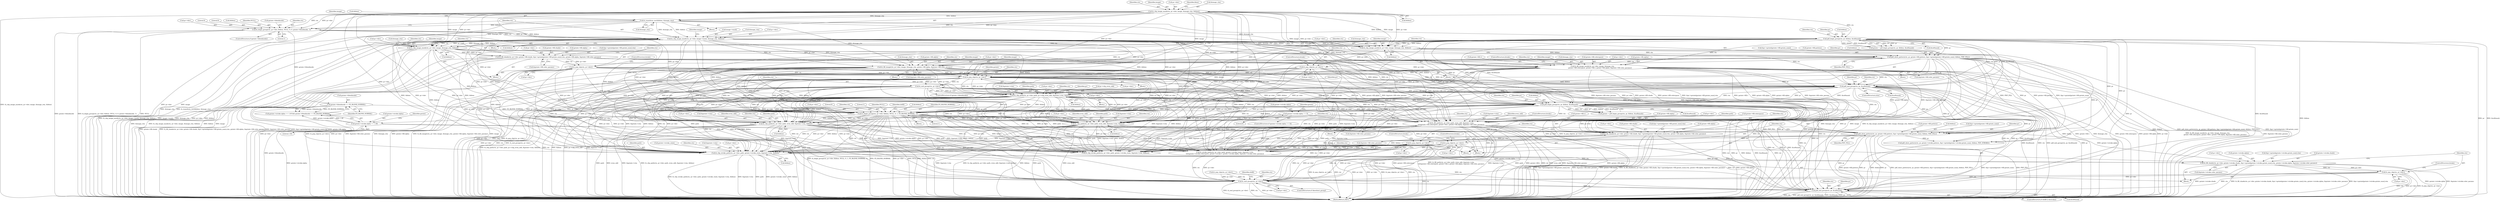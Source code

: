 digraph "1_ghostscript_b2e7d38e845c7d4922d05e6e41f3a2dc1bc1b14a@array" {
"1000773" [label="(Call,fz_fill_shade(ctx, pr->dev, gstate->stroke.shade, &pr->gstate[gstate->stroke.gstate_num].ctm, gstate->stroke.alpha, &gstate->stroke.color_params))"];
"1000758" [label="(Call,fz_clip_stroke_path(ctx, pr->dev, path, gstate->stroke_state, &gstate->ctm, &bbox))"];
"1000393" [label="(Call,pdf_end_group(ctx, pr, &softmask))"];
"1000220" [label="(Call,fz_fill_image_mask(ctx, pr->dev, image, &image_ctm,\n                               gstate->fill.colorspace, gstate->fill.v, gstate->fill.alpha, &gstate->fill.color_params))"];
"1000182" [label="(Call,fz_clip_image_mask(ctx, pr->dev, image->mask, &image_ctm, &bbox))"];
"1000141" [label="(Call,fz_clip_image_mask(ctx, pr->dev, image, &image_ctm, &bbox))"];
"1000168" [label="(Call,fz_begin_group(ctx, pr->dev, &bbox, NULL, 0, 0, gstate->blendmode, 1))"];
"1000154" [label="(Call,fz_transform_rect(&bbox, &image_ctm))"];
"1000197" [label="(Call,pdf_begin_group(ctx, pr, &bbox, &softmask))"];
"1000289" [label="(Call,fz_pop_clip(ctx, pr->dev))"];
"1000268" [label="(Call,pdf_show_pattern(ctx, pr, gstate->fill.pattern, &pr->gstate[gstate->fill.gstate_num], &bbox, PDF_FILL))"];
"1000258" [label="(Call,fz_clip_image_mask(ctx, pr->dev, image, &image_ctm, &bbox))"];
"1000346" [label="(Call,fz_pop_clip(ctx, pr->dev))"];
"1000313" [label="(Call,fz_fill_shade(ctx, pr->dev, gstate->fill.shade, &pr->gstate[gstate->fill.gstate_num].ctm, gstate->fill.alpha, &gstate->fill.color_params))"];
"1000303" [label="(Call,fz_clip_image_mask(ctx, pr->dev, image, &image_ctm, &bbox))"];
"1000354" [label="(Call,fz_fill_image(ctx, pr->dev, image, &image_ctm, gstate->fill.alpha, &gstate->fill.color_params))"];
"1000646" [label="(Call,fz_pop_clip(ctx, pr->dev))"];
"1000613" [label="(Call,fz_fill_shade(ctx, pr->dev, gstate->fill.shade, &pr->gstate[gstate->fill.gstate_num].ctm, gstate->fill.alpha, &gstate->fill.color_params))"];
"1000600" [label="(Call,fz_clip_path(ctx, pr->dev, path, even_odd, &gstate->ctm, &bbox))"];
"1000407" [label="(Call,fz_clip_path(ctx, pr->dev, path, pr->clip_even_odd, &gstate->ctm, &bbox))"];
"1000387" [label="(Call,fz_end_group(ctx, pr->dev))"];
"1000378" [label="(Call,fz_pop_clip(ctx, pr->dev))"];
"1000444" [label="(Call,pdf_begin_group(ctx, pr, &bbox, &softmask))"];
"1000486" [label="(Call,fz_begin_group(ctx, pr->dev, &bbox, NULL, 0, 1, FZ_BLEND_NORMAL, 1))"];
"1000475" [label="(Call,gstate->blendmode == FZ_BLEND_NORMAL)"];
"1000511" [label="(Call,fz_fill_path(ctx, pr->dev, path, even_odd, &gstate->ctm,\n\t\t\t\t\tgstate->fill.colorspace, gstate->fill.v, gstate->fill.alpha, &gstate->fill.color_params))"];
"1000586" [label="(Call,fz_pop_clip(ctx, pr->dev))"];
"1000565" [label="(Call,pdf_show_pattern(ctx, pr, gstate->fill.pattern, &pr->gstate[gstate->fill.gstate_num], &bbox, PDF_FILL))"];
"1000552" [label="(Call,fz_clip_path(ctx, pr->dev, path, even_odd, &gstate->ctm, &bbox))"];
"1000468" [label="(Call,gstate->stroke.alpha == 1.0f)"];
"1000457" [label="(Call,gstate->stroke.alpha == 0)"];
"1000806" [label="(Call,fz_pop_clip(ctx, pr->dev))"];
"1000814" [label="(Call,fz_end_group(ctx, pr->dev))"];
"1000823" [label="(Call,pdf_end_group(ctx, pr, &softmask))"];
"1000233" [label="(Call,gstate->fill.v)"];
"1000474" [label="(Literal,1.0f)"];
"1000276" [label="(Call,&pr->gstate[gstate->fill.gstate_num])"];
"1000315" [label="(Call,pr->dev)"];
"1000763" [label="(Identifier,path)"];
"1000249" [label="(ControlStructure,break;)"];
"1000362" [label="(Call,gstate->fill.alpha)"];
"1000198" [label="(Identifier,ctx)"];
"1000651" [label="(ControlStructure,break;)"];
"1000527" [label="(Call,gstate->fill.v)"];
"1000182" [label="(Call,fz_clip_image_mask(ctx, pr->dev, image->mask, &image_ctm, &bbox))"];
"1000199" [label="(Identifier,pr)"];
"1000482" [label="(Block,)"];
"1000402" [label="(Block,)"];
"1000783" [label="(Call,&pr->gstate[gstate->stroke.gstate_num].ctm)"];
"1000444" [label="(Call,pdf_begin_group(ctx, pr, &bbox, &softmask))"];
"1000221" [label="(Identifier,ctx)"];
"1000568" [label="(Call,gstate->fill.pattern)"];
"1000168" [label="(Call,fz_begin_group(ctx, pr->dev, &bbox, NULL, 0, 0, gstate->blendmode, 1))"];
"1000599" [label="(Block,)"];
"1000395" [label="(Identifier,pr)"];
"1000154" [label="(Call,fz_transform_rect(&bbox, &image_ctm))"];
"1000190" [label="(Call,&image_ctm)"];
"1000195" [label="(Call,gstate = pdf_begin_group(ctx, pr, &bbox, &softmask))"];
"1000385" [label="(Identifier,gstate)"];
"1000463" [label="(Literal,0)"];
"1000774" [label="(Identifier,ctx)"];
"1000416" [label="(Call,&gstate->ctm)"];
"1000826" [label="(Call,&softmask)"];
"1000288" [label="(Identifier,PDF_FILL)"];
"1000532" [label="(Call,gstate->fill.alpha)"];
"1000170" [label="(Call,pr->dev)"];
"1000173" [label="(Call,&bbox)"];
"1000348" [label="(Call,pr->dev)"];
"1000708" [label="(Call,fz_clip_stroke_path(ctx, pr->dev, path, gstate->stroke_state, &gstate->ctm, &bbox))"];
"1000269" [label="(Identifier,ctx)"];
"1000449" [label="(Call,&softmask)"];
"1000164" [label="(ControlStructure,if (gstate->blendmode))"];
"1000586" [label="(Call,fz_pop_clip(ctx, pr->dev))"];
"1000216" [label="(Block,)"];
"1000757" [label="(Block,)"];
"1000175" [label="(Identifier,NULL)"];
"1000445" [label="(Identifier,ctx)"];
"1000355" [label="(Identifier,ctx)"];
"1000488" [label="(Call,pr->dev)"];
"1000588" [label="(Call,pr->dev)"];
"1000469" [label="(Call,gstate->stroke.alpha)"];
"1000764" [label="(Call,gstate->stroke_state)"];
"1000243" [label="(Call,&gstate->fill.color_params)"];
"1000178" [label="(Call,gstate->blendmode)"];
"1000513" [label="(Call,pr->dev)"];
"1000585" [label="(Identifier,PDF_FILL)"];
"1000142" [label="(Identifier,ctx)"];
"1000800" [label="(Call,&gstate->stroke.color_params)"];
"1000602" [label="(Call,pr->dev)"];
"1000383" [label="(ControlStructure,if (gstate->blendmode))"];
"1000494" [label="(Literal,0)"];
"1000457" [label="(Call,gstate->stroke.alpha == 0)"];
"1000486" [label="(Call,fz_begin_group(ctx, pr->dev, &bbox, NULL, 0, 1, FZ_BLEND_NORMAL, 1))"];
"1000828" [label="(MethodReturn,RET)"];
"1000744" [label="(Call,fz_pop_clip(ctx, pr->dev))"];
"1000468" [label="(Call,gstate->stroke.alpha == 1.0f)"];
"1000146" [label="(Identifier,image)"];
"1000487" [label="(Identifier,ctx)"];
"1000375" [label="(Identifier,image)"];
"1000259" [label="(Identifier,ctx)"];
"1000814" [label="(Call,fz_end_group(ctx, pr->dev))"];
"1000771" [label="(Call,&bbox)"];
"1000477" [label="(Identifier,gstate)"];
"1000812" [label="(ControlStructure,if (knockout_group))"];
"1000392" [label="(ControlStructure,else)"];
"1000613" [label="(Call,fz_fill_shade(ctx, pr->dev, gstate->fill.shade, &pr->gstate[gstate->fill.gstate_num].ctm, gstate->fill.alpha, &gstate->fill.color_params))"];
"1000537" [label="(Call,&gstate->fill.color_params)"];
"1000821" [label="(Identifier,dofill)"];
"1000507" [label="(Block,)"];
"1000305" [label="(Call,pr->dev)"];
"1000412" [label="(Identifier,path)"];
"1000407" [label="(Call,fz_clip_path(ctx, pr->dev, path, pr->clip_even_odd, &gstate->ctm, &bbox))"];
"1000347" [label="(Identifier,ctx)"];
"1000554" [label="(Call,pr->dev)"];
"1000143" [label="(Call,pr->dev)"];
"1000559" [label="(Call,&gstate->ctm)"];
"1000169" [label="(Identifier,ctx)"];
"1000356" [label="(Call,pr->dev)"];
"1000606" [label="(Identifier,even_odd)"];
"1000467" [label="(Call,gstate->stroke.alpha == 1.0f && gstate->blendmode == FZ_BLEND_NORMAL)"];
"1000456" [label="(ControlStructure,if (gstate->stroke.alpha == 0))"];
"1000200" [label="(Call,&bbox)"];
"1000723" [label="(Call,pdf_show_pattern(ctx, pr, gstate->stroke.pattern, &pr->gstate[gstate->stroke.gstate_num], &bbox, PDF_STROKE))"];
"1000640" [label="(Call,&gstate->fill.color_params)"];
"1000646" [label="(Call,fz_pop_clip(ctx, pr->dev))"];
"1000759" [label="(Identifier,ctx)"];
"1000161" [label="(Identifier,image)"];
"1000591" [label="(ControlStructure,break;)"];
"1000379" [label="(Identifier,ctx)"];
"1000495" [label="(Literal,1)"];
"1000583" [label="(Call,&bbox)"];
"1000605" [label="(Identifier,path)"];
"1000183" [label="(Identifier,ctx)"];
"1000309" [label="(Call,&image_ctm)"];
"1000225" [label="(Identifier,image)"];
"1000318" [label="(Call,gstate->fill.shade)"];
"1000600" [label="(Call,fz_clip_path(ctx, pr->dev, path, even_odd, &gstate->ctm, &bbox))"];
"1000758" [label="(Call,fz_clip_stroke_path(ctx, pr->dev, path, gstate->stroke_state, &gstate->ctm, &bbox))"];
"1000264" [label="(Call,&image_ctm)"];
"1000354" [label="(Call,fz_fill_image(ctx, pr->dev, image, &image_ctm, gstate->fill.alpha, &gstate->fill.color_params))"];
"1000552" [label="(Call,fz_clip_path(ctx, pr->dev, path, even_odd, &gstate->ctm, &bbox))"];
"1000353" [label="(Block,)"];
"1000458" [label="(Call,gstate->stroke.alpha)"];
"1000778" [label="(Call,gstate->stroke.shade)"];
"1000615" [label="(Call,pr->dev)"];
"1000396" [label="(Call,&softmask)"];
"1000607" [label="(Call,&gstate->ctm)"];
"1000226" [label="(Call,&image_ctm)"];
"1000302" [label="(Block,)"];
"1000140" [label="(Block,)"];
"1000409" [label="(Call,pr->dev)"];
"1000493" [label="(Identifier,NULL)"];
"1000815" [label="(Identifier,ctx)"];
"1000551" [label="(Block,)"];
"1000442" [label="(Call,gstate = pdf_begin_group(ctx, pr, &bbox, &softmask))"];
"1000263" [label="(Identifier,image)"];
"1000775" [label="(Call,pr->dev)"];
"1000271" [label="(Call,gstate->fill.pattern)"];
"1000767" [label="(Call,&gstate->ctm)"];
"1000387" [label="(Call,fz_end_group(ctx, pr->dev))"];
"1000393" [label="(Call,pdf_end_group(ctx, pr, &softmask))"];
"1000807" [label="(Identifier,ctx)"];
"1000304" [label="(Identifier,ctx)"];
"1000220" [label="(Call,fz_fill_image_mask(ctx, pr->dev, image, &image_ctm,\n                               gstate->fill.colorspace, gstate->fill.v, gstate->fill.alpha, &gstate->fill.color_params))"];
"1000808" [label="(Call,pr->dev)"];
"1000566" [label="(Identifier,ctx)"];
"1000270" [label="(Identifier,pr)"];
"1000408" [label="(Identifier,ctx)"];
"1000228" [label="(Call,gstate->fill.colorspace)"];
"1000176" [label="(Literal,0)"];
"1000795" [label="(Call,gstate->stroke.alpha)"];
"1000378" [label="(Call,fz_pop_clip(ctx, pr->dev))"];
"1000257" [label="(Block,)"];
"1000359" [label="(Identifier,image)"];
"1000587" [label="(Identifier,ctx)"];
"1000184" [label="(Call,pr->dev)"];
"1000648" [label="(Call,pr->dev)"];
"1000601" [label="(Identifier,ctx)"];
"1000202" [label="(Call,&softmask)"];
"1000389" [label="(Call,pr->dev)"];
"1000516" [label="(Identifier,path)"];
"1000207" [label="(Identifier,image)"];
"1000522" [label="(Call,gstate->fill.colorspace)"];
"1000177" [label="(Literal,0)"];
"1000157" [label="(Call,&image_ctm)"];
"1000346" [label="(Call,fz_pop_clip(ctx, pr->dev))"];
"1000816" [label="(Call,pr->dev)"];
"1000335" [label="(Call,gstate->fill.alpha)"];
"1000380" [label="(Call,pr->dev)"];
"1000558" [label="(Identifier,even_odd)"];
"1000819" [label="(ControlStructure,if (dofill || dostroke))"];
"1000823" [label="(Call,pdf_end_group(ctx, pr, &softmask))"];
"1000367" [label="(Call,&gstate->fill.color_params)"];
"1000291" [label="(Call,pr->dev)"];
"1000497" [label="(Literal,1)"];
"1000618" [label="(Call,gstate->fill.shade)"];
"1000424" [label="(Identifier,pr)"];
"1000388" [label="(Identifier,ctx)"];
"1000512" [label="(Identifier,ctx)"];
"1000413" [label="(Call,pr->clip_even_odd)"];
"1000289" [label="(Call,fz_pop_clip(ctx, pr->dev))"];
"1000187" [label="(Call,image->mask)"];
"1000611" [label="(Call,&bbox)"];
"1000471" [label="(Identifier,gstate)"];
"1000260" [label="(Call,pr->dev)"];
"1000181" [label="(Literal,1)"];
"1000475" [label="(Call,gstate->blendmode == FZ_BLEND_NORMAL)"];
"1000647" [label="(Identifier,ctx)"];
"1000268" [label="(Call,pdf_show_pattern(ctx, pr, gstate->fill.pattern, &pr->gstate[gstate->fill.gstate_num], &bbox, PDF_FILL))"];
"1000394" [label="(Identifier,ctx)"];
"1000155" [label="(Call,&bbox)"];
"1000573" [label="(Call,&pr->gstate[gstate->fill.gstate_num])"];
"1000553" [label="(Identifier,ctx)"];
"1000806" [label="(Call,fz_pop_clip(ctx, pr->dev))"];
"1000303" [label="(Call,fz_clip_image_mask(ctx, pr->dev, image, &image_ctm, &bbox))"];
"1000479" [label="(Identifier,FZ_BLEND_NORMAL)"];
"1000567" [label="(Identifier,pr)"];
"1000163" [label="(Block,)"];
"1000258" [label="(Call,fz_clip_image_mask(ctx, pr->dev, image, &image_ctm, &bbox))"];
"1000760" [label="(Call,pr->dev)"];
"1000149" [label="(Call,&bbox)"];
"1000197" [label="(Call,pdf_begin_group(ctx, pr, &bbox, &softmask))"];
"1000420" [label="(Call,&bbox)"];
"1000152" [label="(Identifier,bbox)"];
"1000446" [label="(Identifier,pr)"];
"1000518" [label="(Call,&gstate->ctm)"];
"1000447" [label="(Call,&bbox)"];
"1000511" [label="(Call,fz_fill_path(ctx, pr->dev, path, even_odd, &gstate->ctm,\n\t\t\t\t\tgstate->fill.colorspace, gstate->fill.v, gstate->fill.alpha, &gstate->fill.color_params))"];
"1000141" [label="(Call,fz_clip_image_mask(ctx, pr->dev, image, &image_ctm, &bbox))"];
"1000773" [label="(Call,fz_fill_shade(ctx, pr->dev, gstate->stroke.shade, &pr->gstate[gstate->stroke.gstate_num].ctm, gstate->stroke.alpha, &gstate->stroke.color_params))"];
"1000614" [label="(Identifier,ctx)"];
"1000623" [label="(Call,&pr->gstate[gstate->fill.gstate_num].ctm)"];
"1000308" [label="(Identifier,image)"];
"1000517" [label="(Identifier,even_odd)"];
"1000377" [label="(Block,)"];
"1000499" [label="(Identifier,dofill)"];
"1000491" [label="(Call,&bbox)"];
"1000665" [label="(Call,fz_stroke_path(ctx, pr->dev, path, gstate->stroke_state, &gstate->ctm,\n\t\t\t\t\tgstate->stroke.colorspace, gstate->stroke.v, gstate->stroke.alpha, &gstate->stroke.color_params))"];
"1000476" [label="(Call,gstate->blendmode)"];
"1000340" [label="(Call,&gstate->fill.color_params)"];
"1000543" [label="(ControlStructure,break;)"];
"1000557" [label="(Identifier,path)"];
"1000811" [label="(ControlStructure,break;)"];
"1000222" [label="(Call,pr->dev)"];
"1000290" [label="(Identifier,ctx)"];
"1000323" [label="(Call,&pr->gstate[gstate->fill.gstate_num].ctm)"];
"1000238" [label="(Call,gstate->fill.alpha)"];
"1000192" [label="(Call,&bbox)"];
"1000286" [label="(Call,&bbox)"];
"1000565" [label="(Call,pdf_show_pattern(ctx, pr, gstate->fill.pattern, &pr->gstate[gstate->fill.gstate_num], &bbox, PDF_FILL))"];
"1000635" [label="(Call,gstate->fill.alpha)"];
"1000563" [label="(Call,&bbox)"];
"1000360" [label="(Call,&image_ctm)"];
"1000824" [label="(Identifier,ctx)"];
"1000314" [label="(Identifier,ctx)"];
"1000313" [label="(Call,fz_fill_shade(ctx, pr->dev, gstate->fill.shade, &pr->gstate[gstate->fill.gstate_num].ctm, gstate->fill.alpha, &gstate->fill.color_params))"];
"1000496" [label="(Identifier,FZ_BLEND_NORMAL)"];
"1000294" [label="(ControlStructure,break;)"];
"1000351" [label="(ControlStructure,break;)"];
"1000825" [label="(Identifier,pr)"];
"1000311" [label="(Call,&bbox)"];
"1000266" [label="(Call,&bbox)"];
"1000147" [label="(Call,&image_ctm)"];
"1000400" [label="(Identifier,pr)"];
"1000773" -> "1000757"  [label="AST: "];
"1000773" -> "1000800"  [label="CFG: "];
"1000774" -> "1000773"  [label="AST: "];
"1000775" -> "1000773"  [label="AST: "];
"1000778" -> "1000773"  [label="AST: "];
"1000783" -> "1000773"  [label="AST: "];
"1000795" -> "1000773"  [label="AST: "];
"1000800" -> "1000773"  [label="AST: "];
"1000807" -> "1000773"  [label="CFG: "];
"1000773" -> "1000828"  [label="DDG: fz_fill_shade(ctx, pr->dev, gstate->stroke.shade, &pr->gstate[gstate->stroke.gstate_num].ctm, gstate->stroke.alpha, &gstate->stroke.color_params)"];
"1000773" -> "1000828"  [label="DDG: &pr->gstate[gstate->stroke.gstate_num].ctm"];
"1000773" -> "1000828"  [label="DDG: gstate->stroke.alpha"];
"1000773" -> "1000828"  [label="DDG: &gstate->stroke.color_params"];
"1000773" -> "1000828"  [label="DDG: gstate->stroke.shade"];
"1000758" -> "1000773"  [label="DDG: ctx"];
"1000758" -> "1000773"  [label="DDG: pr->dev"];
"1000468" -> "1000773"  [label="DDG: gstate->stroke.alpha"];
"1000773" -> "1000806"  [label="DDG: ctx"];
"1000773" -> "1000806"  [label="DDG: pr->dev"];
"1000758" -> "1000757"  [label="AST: "];
"1000758" -> "1000771"  [label="CFG: "];
"1000759" -> "1000758"  [label="AST: "];
"1000760" -> "1000758"  [label="AST: "];
"1000763" -> "1000758"  [label="AST: "];
"1000764" -> "1000758"  [label="AST: "];
"1000767" -> "1000758"  [label="AST: "];
"1000771" -> "1000758"  [label="AST: "];
"1000774" -> "1000758"  [label="CFG: "];
"1000758" -> "1000828"  [label="DDG: fz_clip_stroke_path(ctx, pr->dev, path, gstate->stroke_state, &gstate->ctm, &bbox)"];
"1000758" -> "1000828"  [label="DDG: &gstate->ctm"];
"1000758" -> "1000828"  [label="DDG: path"];
"1000758" -> "1000828"  [label="DDG: gstate->stroke_state"];
"1000758" -> "1000828"  [label="DDG: &bbox"];
"1000393" -> "1000758"  [label="DDG: ctx"];
"1000646" -> "1000758"  [label="DDG: ctx"];
"1000646" -> "1000758"  [label="DDG: pr->dev"];
"1000407" -> "1000758"  [label="DDG: ctx"];
"1000407" -> "1000758"  [label="DDG: pr->dev"];
"1000407" -> "1000758"  [label="DDG: path"];
"1000407" -> "1000758"  [label="DDG: &gstate->ctm"];
"1000407" -> "1000758"  [label="DDG: &bbox"];
"1000387" -> "1000758"  [label="DDG: ctx"];
"1000387" -> "1000758"  [label="DDG: pr->dev"];
"1000444" -> "1000758"  [label="DDG: ctx"];
"1000444" -> "1000758"  [label="DDG: &bbox"];
"1000511" -> "1000758"  [label="DDG: ctx"];
"1000511" -> "1000758"  [label="DDG: pr->dev"];
"1000511" -> "1000758"  [label="DDG: path"];
"1000511" -> "1000758"  [label="DDG: &gstate->ctm"];
"1000486" -> "1000758"  [label="DDG: ctx"];
"1000486" -> "1000758"  [label="DDG: pr->dev"];
"1000486" -> "1000758"  [label="DDG: &bbox"];
"1000586" -> "1000758"  [label="DDG: ctx"];
"1000586" -> "1000758"  [label="DDG: pr->dev"];
"1000378" -> "1000758"  [label="DDG: ctx"];
"1000378" -> "1000758"  [label="DDG: pr->dev"];
"1000220" -> "1000758"  [label="DDG: pr->dev"];
"1000141" -> "1000758"  [label="DDG: pr->dev"];
"1000354" -> "1000758"  [label="DDG: pr->dev"];
"1000289" -> "1000758"  [label="DDG: pr->dev"];
"1000182" -> "1000758"  [label="DDG: pr->dev"];
"1000182" -> "1000758"  [label="DDG: &bbox"];
"1000346" -> "1000758"  [label="DDG: pr->dev"];
"1000600" -> "1000758"  [label="DDG: path"];
"1000600" -> "1000758"  [label="DDG: &gstate->ctm"];
"1000600" -> "1000758"  [label="DDG: &bbox"];
"1000552" -> "1000758"  [label="DDG: path"];
"1000552" -> "1000758"  [label="DDG: &gstate->ctm"];
"1000268" -> "1000758"  [label="DDG: &bbox"];
"1000197" -> "1000758"  [label="DDG: &bbox"];
"1000565" -> "1000758"  [label="DDG: &bbox"];
"1000303" -> "1000758"  [label="DDG: &bbox"];
"1000393" -> "1000392"  [label="AST: "];
"1000393" -> "1000396"  [label="CFG: "];
"1000394" -> "1000393"  [label="AST: "];
"1000395" -> "1000393"  [label="AST: "];
"1000396" -> "1000393"  [label="AST: "];
"1000400" -> "1000393"  [label="CFG: "];
"1000393" -> "1000828"  [label="DDG: &softmask"];
"1000393" -> "1000828"  [label="DDG: ctx"];
"1000393" -> "1000828"  [label="DDG: pdf_end_group(ctx, pr, &softmask)"];
"1000393" -> "1000828"  [label="DDG: pr"];
"1000220" -> "1000393"  [label="DDG: ctx"];
"1000289" -> "1000393"  [label="DDG: ctx"];
"1000346" -> "1000393"  [label="DDG: ctx"];
"1000197" -> "1000393"  [label="DDG: ctx"];
"1000197" -> "1000393"  [label="DDG: pr"];
"1000197" -> "1000393"  [label="DDG: &softmask"];
"1000354" -> "1000393"  [label="DDG: ctx"];
"1000182" -> "1000393"  [label="DDG: ctx"];
"1000268" -> "1000393"  [label="DDG: pr"];
"1000393" -> "1000407"  [label="DDG: ctx"];
"1000393" -> "1000444"  [label="DDG: ctx"];
"1000393" -> "1000444"  [label="DDG: pr"];
"1000393" -> "1000444"  [label="DDG: &softmask"];
"1000393" -> "1000486"  [label="DDG: ctx"];
"1000393" -> "1000511"  [label="DDG: ctx"];
"1000393" -> "1000552"  [label="DDG: ctx"];
"1000393" -> "1000565"  [label="DDG: pr"];
"1000393" -> "1000600"  [label="DDG: ctx"];
"1000393" -> "1000665"  [label="DDG: ctx"];
"1000393" -> "1000708"  [label="DDG: ctx"];
"1000393" -> "1000723"  [label="DDG: pr"];
"1000393" -> "1000814"  [label="DDG: ctx"];
"1000393" -> "1000823"  [label="DDG: ctx"];
"1000393" -> "1000823"  [label="DDG: pr"];
"1000393" -> "1000823"  [label="DDG: &softmask"];
"1000220" -> "1000216"  [label="AST: "];
"1000220" -> "1000243"  [label="CFG: "];
"1000221" -> "1000220"  [label="AST: "];
"1000222" -> "1000220"  [label="AST: "];
"1000225" -> "1000220"  [label="AST: "];
"1000226" -> "1000220"  [label="AST: "];
"1000228" -> "1000220"  [label="AST: "];
"1000233" -> "1000220"  [label="AST: "];
"1000238" -> "1000220"  [label="AST: "];
"1000243" -> "1000220"  [label="AST: "];
"1000249" -> "1000220"  [label="CFG: "];
"1000220" -> "1000828"  [label="DDG: image"];
"1000220" -> "1000828"  [label="DDG: gstate->fill.v"];
"1000220" -> "1000828"  [label="DDG: &image_ctm"];
"1000220" -> "1000828"  [label="DDG: gstate->fill.colorspace"];
"1000220" -> "1000828"  [label="DDG: gstate->fill.alpha"];
"1000220" -> "1000828"  [label="DDG: pr->dev"];
"1000220" -> "1000828"  [label="DDG: fz_fill_image_mask(ctx, pr->dev, image, &image_ctm,\n                               gstate->fill.colorspace, gstate->fill.v, gstate->fill.alpha, &gstate->fill.color_params)"];
"1000220" -> "1000828"  [label="DDG: &gstate->fill.color_params"];
"1000182" -> "1000220"  [label="DDG: ctx"];
"1000182" -> "1000220"  [label="DDG: pr->dev"];
"1000182" -> "1000220"  [label="DDG: &image_ctm"];
"1000197" -> "1000220"  [label="DDG: ctx"];
"1000141" -> "1000220"  [label="DDG: pr->dev"];
"1000141" -> "1000220"  [label="DDG: image"];
"1000154" -> "1000220"  [label="DDG: &image_ctm"];
"1000220" -> "1000378"  [label="DDG: ctx"];
"1000220" -> "1000378"  [label="DDG: pr->dev"];
"1000220" -> "1000407"  [label="DDG: pr->dev"];
"1000220" -> "1000486"  [label="DDG: pr->dev"];
"1000220" -> "1000511"  [label="DDG: pr->dev"];
"1000220" -> "1000511"  [label="DDG: gstate->fill.colorspace"];
"1000220" -> "1000511"  [label="DDG: gstate->fill.v"];
"1000220" -> "1000511"  [label="DDG: gstate->fill.alpha"];
"1000220" -> "1000511"  [label="DDG: &gstate->fill.color_params"];
"1000220" -> "1000552"  [label="DDG: pr->dev"];
"1000220" -> "1000600"  [label="DDG: pr->dev"];
"1000220" -> "1000613"  [label="DDG: gstate->fill.alpha"];
"1000220" -> "1000613"  [label="DDG: &gstate->fill.color_params"];
"1000220" -> "1000665"  [label="DDG: pr->dev"];
"1000220" -> "1000708"  [label="DDG: pr->dev"];
"1000220" -> "1000814"  [label="DDG: pr->dev"];
"1000182" -> "1000163"  [label="AST: "];
"1000182" -> "1000192"  [label="CFG: "];
"1000183" -> "1000182"  [label="AST: "];
"1000184" -> "1000182"  [label="AST: "];
"1000187" -> "1000182"  [label="AST: "];
"1000190" -> "1000182"  [label="AST: "];
"1000192" -> "1000182"  [label="AST: "];
"1000207" -> "1000182"  [label="CFG: "];
"1000182" -> "1000828"  [label="DDG: fz_clip_image_mask(ctx, pr->dev, image->mask, &image_ctm, &bbox)"];
"1000182" -> "1000828"  [label="DDG: image->mask"];
"1000182" -> "1000828"  [label="DDG: &image_ctm"];
"1000182" -> "1000828"  [label="DDG: pr->dev"];
"1000182" -> "1000828"  [label="DDG: &bbox"];
"1000141" -> "1000182"  [label="DDG: ctx"];
"1000141" -> "1000182"  [label="DDG: pr->dev"];
"1000168" -> "1000182"  [label="DDG: ctx"];
"1000168" -> "1000182"  [label="DDG: pr->dev"];
"1000168" -> "1000182"  [label="DDG: &bbox"];
"1000154" -> "1000182"  [label="DDG: &image_ctm"];
"1000154" -> "1000182"  [label="DDG: &bbox"];
"1000182" -> "1000258"  [label="DDG: ctx"];
"1000182" -> "1000258"  [label="DDG: pr->dev"];
"1000182" -> "1000258"  [label="DDG: &image_ctm"];
"1000182" -> "1000258"  [label="DDG: &bbox"];
"1000182" -> "1000303"  [label="DDG: ctx"];
"1000182" -> "1000303"  [label="DDG: pr->dev"];
"1000182" -> "1000303"  [label="DDG: &image_ctm"];
"1000182" -> "1000303"  [label="DDG: &bbox"];
"1000182" -> "1000354"  [label="DDG: ctx"];
"1000182" -> "1000354"  [label="DDG: pr->dev"];
"1000182" -> "1000354"  [label="DDG: &image_ctm"];
"1000182" -> "1000378"  [label="DDG: ctx"];
"1000182" -> "1000378"  [label="DDG: pr->dev"];
"1000182" -> "1000407"  [label="DDG: pr->dev"];
"1000182" -> "1000407"  [label="DDG: &bbox"];
"1000182" -> "1000444"  [label="DDG: &bbox"];
"1000182" -> "1000486"  [label="DDG: pr->dev"];
"1000182" -> "1000486"  [label="DDG: &bbox"];
"1000182" -> "1000511"  [label="DDG: pr->dev"];
"1000182" -> "1000552"  [label="DDG: pr->dev"];
"1000182" -> "1000552"  [label="DDG: &bbox"];
"1000182" -> "1000600"  [label="DDG: pr->dev"];
"1000182" -> "1000600"  [label="DDG: &bbox"];
"1000182" -> "1000665"  [label="DDG: pr->dev"];
"1000182" -> "1000708"  [label="DDG: pr->dev"];
"1000182" -> "1000708"  [label="DDG: &bbox"];
"1000182" -> "1000814"  [label="DDG: pr->dev"];
"1000141" -> "1000140"  [label="AST: "];
"1000141" -> "1000149"  [label="CFG: "];
"1000142" -> "1000141"  [label="AST: "];
"1000143" -> "1000141"  [label="AST: "];
"1000146" -> "1000141"  [label="AST: "];
"1000147" -> "1000141"  [label="AST: "];
"1000149" -> "1000141"  [label="AST: "];
"1000152" -> "1000141"  [label="CFG: "];
"1000141" -> "1000828"  [label="DDG: fz_clip_image_mask(ctx, pr->dev, image, &image_ctm, &bbox)"];
"1000141" -> "1000828"  [label="DDG: pr->dev"];
"1000141" -> "1000828"  [label="DDG: image"];
"1000141" -> "1000154"  [label="DDG: &bbox"];
"1000141" -> "1000154"  [label="DDG: &image_ctm"];
"1000141" -> "1000168"  [label="DDG: ctx"];
"1000141" -> "1000168"  [label="DDG: pr->dev"];
"1000141" -> "1000197"  [label="DDG: ctx"];
"1000141" -> "1000258"  [label="DDG: pr->dev"];
"1000141" -> "1000258"  [label="DDG: image"];
"1000141" -> "1000303"  [label="DDG: pr->dev"];
"1000141" -> "1000303"  [label="DDG: image"];
"1000141" -> "1000354"  [label="DDG: pr->dev"];
"1000141" -> "1000354"  [label="DDG: image"];
"1000141" -> "1000378"  [label="DDG: pr->dev"];
"1000141" -> "1000407"  [label="DDG: pr->dev"];
"1000141" -> "1000486"  [label="DDG: pr->dev"];
"1000141" -> "1000511"  [label="DDG: pr->dev"];
"1000141" -> "1000552"  [label="DDG: pr->dev"];
"1000141" -> "1000600"  [label="DDG: pr->dev"];
"1000141" -> "1000665"  [label="DDG: pr->dev"];
"1000141" -> "1000708"  [label="DDG: pr->dev"];
"1000141" -> "1000814"  [label="DDG: pr->dev"];
"1000168" -> "1000164"  [label="AST: "];
"1000168" -> "1000181"  [label="CFG: "];
"1000169" -> "1000168"  [label="AST: "];
"1000170" -> "1000168"  [label="AST: "];
"1000173" -> "1000168"  [label="AST: "];
"1000175" -> "1000168"  [label="AST: "];
"1000176" -> "1000168"  [label="AST: "];
"1000177" -> "1000168"  [label="AST: "];
"1000178" -> "1000168"  [label="AST: "];
"1000181" -> "1000168"  [label="AST: "];
"1000183" -> "1000168"  [label="CFG: "];
"1000168" -> "1000828"  [label="DDG: gstate->blendmode"];
"1000168" -> "1000828"  [label="DDG: fz_begin_group(ctx, pr->dev, &bbox, NULL, 0, 0, gstate->blendmode, 1)"];
"1000168" -> "1000828"  [label="DDG: NULL"];
"1000154" -> "1000168"  [label="DDG: &bbox"];
"1000168" -> "1000475"  [label="DDG: gstate->blendmode"];
"1000168" -> "1000486"  [label="DDG: NULL"];
"1000154" -> "1000140"  [label="AST: "];
"1000154" -> "1000157"  [label="CFG: "];
"1000155" -> "1000154"  [label="AST: "];
"1000157" -> "1000154"  [label="AST: "];
"1000161" -> "1000154"  [label="CFG: "];
"1000154" -> "1000828"  [label="DDG: &image_ctm"];
"1000154" -> "1000828"  [label="DDG: fz_transform_rect(&bbox, &image_ctm)"];
"1000154" -> "1000197"  [label="DDG: &bbox"];
"1000154" -> "1000258"  [label="DDG: &image_ctm"];
"1000154" -> "1000303"  [label="DDG: &image_ctm"];
"1000154" -> "1000354"  [label="DDG: &image_ctm"];
"1000197" -> "1000195"  [label="AST: "];
"1000197" -> "1000202"  [label="CFG: "];
"1000198" -> "1000197"  [label="AST: "];
"1000199" -> "1000197"  [label="AST: "];
"1000200" -> "1000197"  [label="AST: "];
"1000202" -> "1000197"  [label="AST: "];
"1000195" -> "1000197"  [label="CFG: "];
"1000197" -> "1000828"  [label="DDG: &bbox"];
"1000197" -> "1000828"  [label="DDG: pr"];
"1000197" -> "1000828"  [label="DDG: &softmask"];
"1000197" -> "1000195"  [label="DDG: ctx"];
"1000197" -> "1000195"  [label="DDG: pr"];
"1000197" -> "1000195"  [label="DDG: &bbox"];
"1000197" -> "1000195"  [label="DDG: &softmask"];
"1000197" -> "1000258"  [label="DDG: ctx"];
"1000197" -> "1000258"  [label="DDG: &bbox"];
"1000197" -> "1000268"  [label="DDG: pr"];
"1000197" -> "1000303"  [label="DDG: ctx"];
"1000197" -> "1000303"  [label="DDG: &bbox"];
"1000197" -> "1000354"  [label="DDG: ctx"];
"1000197" -> "1000378"  [label="DDG: ctx"];
"1000197" -> "1000407"  [label="DDG: &bbox"];
"1000197" -> "1000444"  [label="DDG: pr"];
"1000197" -> "1000444"  [label="DDG: &bbox"];
"1000197" -> "1000444"  [label="DDG: &softmask"];
"1000197" -> "1000486"  [label="DDG: &bbox"];
"1000197" -> "1000552"  [label="DDG: &bbox"];
"1000197" -> "1000565"  [label="DDG: pr"];
"1000197" -> "1000600"  [label="DDG: &bbox"];
"1000197" -> "1000708"  [label="DDG: &bbox"];
"1000197" -> "1000723"  [label="DDG: pr"];
"1000197" -> "1000823"  [label="DDG: pr"];
"1000197" -> "1000823"  [label="DDG: &softmask"];
"1000289" -> "1000257"  [label="AST: "];
"1000289" -> "1000291"  [label="CFG: "];
"1000290" -> "1000289"  [label="AST: "];
"1000291" -> "1000289"  [label="AST: "];
"1000294" -> "1000289"  [label="CFG: "];
"1000289" -> "1000828"  [label="DDG: pr->dev"];
"1000289" -> "1000828"  [label="DDG: fz_pop_clip(ctx, pr->dev)"];
"1000268" -> "1000289"  [label="DDG: ctx"];
"1000258" -> "1000289"  [label="DDG: pr->dev"];
"1000289" -> "1000378"  [label="DDG: ctx"];
"1000289" -> "1000378"  [label="DDG: pr->dev"];
"1000289" -> "1000407"  [label="DDG: pr->dev"];
"1000289" -> "1000486"  [label="DDG: pr->dev"];
"1000289" -> "1000511"  [label="DDG: pr->dev"];
"1000289" -> "1000552"  [label="DDG: pr->dev"];
"1000289" -> "1000600"  [label="DDG: pr->dev"];
"1000289" -> "1000665"  [label="DDG: pr->dev"];
"1000289" -> "1000708"  [label="DDG: pr->dev"];
"1000289" -> "1000814"  [label="DDG: pr->dev"];
"1000268" -> "1000257"  [label="AST: "];
"1000268" -> "1000288"  [label="CFG: "];
"1000269" -> "1000268"  [label="AST: "];
"1000270" -> "1000268"  [label="AST: "];
"1000271" -> "1000268"  [label="AST: "];
"1000276" -> "1000268"  [label="AST: "];
"1000286" -> "1000268"  [label="AST: "];
"1000288" -> "1000268"  [label="AST: "];
"1000290" -> "1000268"  [label="CFG: "];
"1000268" -> "1000828"  [label="DDG: &bbox"];
"1000268" -> "1000828"  [label="DDG: pdf_show_pattern(ctx, pr, gstate->fill.pattern, &pr->gstate[gstate->fill.gstate_num], &bbox, PDF_FILL)"];
"1000268" -> "1000828"  [label="DDG: &pr->gstate[gstate->fill.gstate_num]"];
"1000268" -> "1000828"  [label="DDG: PDF_FILL"];
"1000268" -> "1000828"  [label="DDG: pr"];
"1000268" -> "1000828"  [label="DDG: gstate->fill.pattern"];
"1000258" -> "1000268"  [label="DDG: ctx"];
"1000258" -> "1000268"  [label="DDG: &bbox"];
"1000268" -> "1000407"  [label="DDG: &bbox"];
"1000268" -> "1000444"  [label="DDG: pr"];
"1000268" -> "1000444"  [label="DDG: &bbox"];
"1000268" -> "1000486"  [label="DDG: &bbox"];
"1000268" -> "1000552"  [label="DDG: &bbox"];
"1000268" -> "1000565"  [label="DDG: pr"];
"1000268" -> "1000565"  [label="DDG: gstate->fill.pattern"];
"1000268" -> "1000565"  [label="DDG: &pr->gstate[gstate->fill.gstate_num]"];
"1000268" -> "1000565"  [label="DDG: PDF_FILL"];
"1000268" -> "1000600"  [label="DDG: &bbox"];
"1000268" -> "1000708"  [label="DDG: &bbox"];
"1000268" -> "1000723"  [label="DDG: pr"];
"1000268" -> "1000823"  [label="DDG: pr"];
"1000258" -> "1000257"  [label="AST: "];
"1000258" -> "1000266"  [label="CFG: "];
"1000259" -> "1000258"  [label="AST: "];
"1000260" -> "1000258"  [label="AST: "];
"1000263" -> "1000258"  [label="AST: "];
"1000264" -> "1000258"  [label="AST: "];
"1000266" -> "1000258"  [label="AST: "];
"1000269" -> "1000258"  [label="CFG: "];
"1000258" -> "1000828"  [label="DDG: &image_ctm"];
"1000258" -> "1000828"  [label="DDG: image"];
"1000258" -> "1000828"  [label="DDG: fz_clip_image_mask(ctx, pr->dev, image, &image_ctm, &bbox)"];
"1000346" -> "1000302"  [label="AST: "];
"1000346" -> "1000348"  [label="CFG: "];
"1000347" -> "1000346"  [label="AST: "];
"1000348" -> "1000346"  [label="AST: "];
"1000351" -> "1000346"  [label="CFG: "];
"1000346" -> "1000828"  [label="DDG: pr->dev"];
"1000346" -> "1000828"  [label="DDG: fz_pop_clip(ctx, pr->dev)"];
"1000313" -> "1000346"  [label="DDG: ctx"];
"1000313" -> "1000346"  [label="DDG: pr->dev"];
"1000346" -> "1000378"  [label="DDG: ctx"];
"1000346" -> "1000378"  [label="DDG: pr->dev"];
"1000346" -> "1000407"  [label="DDG: pr->dev"];
"1000346" -> "1000486"  [label="DDG: pr->dev"];
"1000346" -> "1000511"  [label="DDG: pr->dev"];
"1000346" -> "1000552"  [label="DDG: pr->dev"];
"1000346" -> "1000600"  [label="DDG: pr->dev"];
"1000346" -> "1000665"  [label="DDG: pr->dev"];
"1000346" -> "1000708"  [label="DDG: pr->dev"];
"1000346" -> "1000814"  [label="DDG: pr->dev"];
"1000313" -> "1000302"  [label="AST: "];
"1000313" -> "1000340"  [label="CFG: "];
"1000314" -> "1000313"  [label="AST: "];
"1000315" -> "1000313"  [label="AST: "];
"1000318" -> "1000313"  [label="AST: "];
"1000323" -> "1000313"  [label="AST: "];
"1000335" -> "1000313"  [label="AST: "];
"1000340" -> "1000313"  [label="AST: "];
"1000347" -> "1000313"  [label="CFG: "];
"1000313" -> "1000828"  [label="DDG: gstate->fill.shade"];
"1000313" -> "1000828"  [label="DDG: fz_fill_shade(ctx, pr->dev, gstate->fill.shade, &pr->gstate[gstate->fill.gstate_num].ctm, gstate->fill.alpha, &gstate->fill.color_params)"];
"1000313" -> "1000828"  [label="DDG: &gstate->fill.color_params"];
"1000313" -> "1000828"  [label="DDG: &pr->gstate[gstate->fill.gstate_num].ctm"];
"1000313" -> "1000828"  [label="DDG: gstate->fill.alpha"];
"1000303" -> "1000313"  [label="DDG: ctx"];
"1000303" -> "1000313"  [label="DDG: pr->dev"];
"1000313" -> "1000511"  [label="DDG: gstate->fill.alpha"];
"1000313" -> "1000511"  [label="DDG: &gstate->fill.color_params"];
"1000313" -> "1000613"  [label="DDG: gstate->fill.shade"];
"1000313" -> "1000613"  [label="DDG: &pr->gstate[gstate->fill.gstate_num].ctm"];
"1000313" -> "1000613"  [label="DDG: gstate->fill.alpha"];
"1000313" -> "1000613"  [label="DDG: &gstate->fill.color_params"];
"1000303" -> "1000302"  [label="AST: "];
"1000303" -> "1000311"  [label="CFG: "];
"1000304" -> "1000303"  [label="AST: "];
"1000305" -> "1000303"  [label="AST: "];
"1000308" -> "1000303"  [label="AST: "];
"1000309" -> "1000303"  [label="AST: "];
"1000311" -> "1000303"  [label="AST: "];
"1000314" -> "1000303"  [label="CFG: "];
"1000303" -> "1000828"  [label="DDG: &image_ctm"];
"1000303" -> "1000828"  [label="DDG: fz_clip_image_mask(ctx, pr->dev, image, &image_ctm, &bbox)"];
"1000303" -> "1000828"  [label="DDG: &bbox"];
"1000303" -> "1000828"  [label="DDG: image"];
"1000303" -> "1000407"  [label="DDG: &bbox"];
"1000303" -> "1000444"  [label="DDG: &bbox"];
"1000303" -> "1000486"  [label="DDG: &bbox"];
"1000303" -> "1000552"  [label="DDG: &bbox"];
"1000303" -> "1000600"  [label="DDG: &bbox"];
"1000303" -> "1000708"  [label="DDG: &bbox"];
"1000354" -> "1000353"  [label="AST: "];
"1000354" -> "1000367"  [label="CFG: "];
"1000355" -> "1000354"  [label="AST: "];
"1000356" -> "1000354"  [label="AST: "];
"1000359" -> "1000354"  [label="AST: "];
"1000360" -> "1000354"  [label="AST: "];
"1000362" -> "1000354"  [label="AST: "];
"1000367" -> "1000354"  [label="AST: "];
"1000375" -> "1000354"  [label="CFG: "];
"1000354" -> "1000828"  [label="DDG: pr->dev"];
"1000354" -> "1000828"  [label="DDG: &gstate->fill.color_params"];
"1000354" -> "1000828"  [label="DDG: &image_ctm"];
"1000354" -> "1000828"  [label="DDG: gstate->fill.alpha"];
"1000354" -> "1000828"  [label="DDG: fz_fill_image(ctx, pr->dev, image, &image_ctm, gstate->fill.alpha, &gstate->fill.color_params)"];
"1000354" -> "1000828"  [label="DDG: image"];
"1000354" -> "1000378"  [label="DDG: ctx"];
"1000354" -> "1000378"  [label="DDG: pr->dev"];
"1000354" -> "1000407"  [label="DDG: pr->dev"];
"1000354" -> "1000486"  [label="DDG: pr->dev"];
"1000354" -> "1000511"  [label="DDG: pr->dev"];
"1000354" -> "1000511"  [label="DDG: gstate->fill.alpha"];
"1000354" -> "1000511"  [label="DDG: &gstate->fill.color_params"];
"1000354" -> "1000552"  [label="DDG: pr->dev"];
"1000354" -> "1000600"  [label="DDG: pr->dev"];
"1000354" -> "1000613"  [label="DDG: gstate->fill.alpha"];
"1000354" -> "1000613"  [label="DDG: &gstate->fill.color_params"];
"1000354" -> "1000665"  [label="DDG: pr->dev"];
"1000354" -> "1000708"  [label="DDG: pr->dev"];
"1000354" -> "1000814"  [label="DDG: pr->dev"];
"1000646" -> "1000599"  [label="AST: "];
"1000646" -> "1000648"  [label="CFG: "];
"1000647" -> "1000646"  [label="AST: "];
"1000648" -> "1000646"  [label="AST: "];
"1000651" -> "1000646"  [label="CFG: "];
"1000646" -> "1000828"  [label="DDG: fz_pop_clip(ctx, pr->dev)"];
"1000646" -> "1000828"  [label="DDG: ctx"];
"1000646" -> "1000828"  [label="DDG: pr->dev"];
"1000613" -> "1000646"  [label="DDG: ctx"];
"1000613" -> "1000646"  [label="DDG: pr->dev"];
"1000646" -> "1000665"  [label="DDG: ctx"];
"1000646" -> "1000665"  [label="DDG: pr->dev"];
"1000646" -> "1000708"  [label="DDG: ctx"];
"1000646" -> "1000708"  [label="DDG: pr->dev"];
"1000646" -> "1000814"  [label="DDG: ctx"];
"1000646" -> "1000814"  [label="DDG: pr->dev"];
"1000646" -> "1000823"  [label="DDG: ctx"];
"1000613" -> "1000599"  [label="AST: "];
"1000613" -> "1000640"  [label="CFG: "];
"1000614" -> "1000613"  [label="AST: "];
"1000615" -> "1000613"  [label="AST: "];
"1000618" -> "1000613"  [label="AST: "];
"1000623" -> "1000613"  [label="AST: "];
"1000635" -> "1000613"  [label="AST: "];
"1000640" -> "1000613"  [label="AST: "];
"1000647" -> "1000613"  [label="CFG: "];
"1000613" -> "1000828"  [label="DDG: &pr->gstate[gstate->fill.gstate_num].ctm"];
"1000613" -> "1000828"  [label="DDG: &gstate->fill.color_params"];
"1000613" -> "1000828"  [label="DDG: gstate->fill.shade"];
"1000613" -> "1000828"  [label="DDG: fz_fill_shade(ctx, pr->dev, gstate->fill.shade, &pr->gstate[gstate->fill.gstate_num].ctm, gstate->fill.alpha, &gstate->fill.color_params)"];
"1000613" -> "1000828"  [label="DDG: gstate->fill.alpha"];
"1000600" -> "1000613"  [label="DDG: ctx"];
"1000600" -> "1000613"  [label="DDG: pr->dev"];
"1000600" -> "1000599"  [label="AST: "];
"1000600" -> "1000611"  [label="CFG: "];
"1000601" -> "1000600"  [label="AST: "];
"1000602" -> "1000600"  [label="AST: "];
"1000605" -> "1000600"  [label="AST: "];
"1000606" -> "1000600"  [label="AST: "];
"1000607" -> "1000600"  [label="AST: "];
"1000611" -> "1000600"  [label="AST: "];
"1000614" -> "1000600"  [label="CFG: "];
"1000600" -> "1000828"  [label="DDG: &gstate->ctm"];
"1000600" -> "1000828"  [label="DDG: fz_clip_path(ctx, pr->dev, path, even_odd, &gstate->ctm, &bbox)"];
"1000600" -> "1000828"  [label="DDG: &bbox"];
"1000600" -> "1000828"  [label="DDG: path"];
"1000600" -> "1000828"  [label="DDG: even_odd"];
"1000407" -> "1000600"  [label="DDG: ctx"];
"1000407" -> "1000600"  [label="DDG: pr->dev"];
"1000407" -> "1000600"  [label="DDG: path"];
"1000407" -> "1000600"  [label="DDG: &gstate->ctm"];
"1000407" -> "1000600"  [label="DDG: &bbox"];
"1000387" -> "1000600"  [label="DDG: ctx"];
"1000387" -> "1000600"  [label="DDG: pr->dev"];
"1000378" -> "1000600"  [label="DDG: ctx"];
"1000378" -> "1000600"  [label="DDG: pr->dev"];
"1000444" -> "1000600"  [label="DDG: ctx"];
"1000444" -> "1000600"  [label="DDG: &bbox"];
"1000486" -> "1000600"  [label="DDG: ctx"];
"1000486" -> "1000600"  [label="DDG: pr->dev"];
"1000486" -> "1000600"  [label="DDG: &bbox"];
"1000600" -> "1000665"  [label="DDG: path"];
"1000600" -> "1000665"  [label="DDG: &gstate->ctm"];
"1000600" -> "1000708"  [label="DDG: path"];
"1000600" -> "1000708"  [label="DDG: &gstate->ctm"];
"1000600" -> "1000708"  [label="DDG: &bbox"];
"1000407" -> "1000402"  [label="AST: "];
"1000407" -> "1000420"  [label="CFG: "];
"1000408" -> "1000407"  [label="AST: "];
"1000409" -> "1000407"  [label="AST: "];
"1000412" -> "1000407"  [label="AST: "];
"1000413" -> "1000407"  [label="AST: "];
"1000416" -> "1000407"  [label="AST: "];
"1000420" -> "1000407"  [label="AST: "];
"1000424" -> "1000407"  [label="CFG: "];
"1000407" -> "1000828"  [label="DDG: pr->dev"];
"1000407" -> "1000828"  [label="DDG: path"];
"1000407" -> "1000828"  [label="DDG: fz_clip_path(ctx, pr->dev, path, pr->clip_even_odd, &gstate->ctm, &bbox)"];
"1000407" -> "1000828"  [label="DDG: ctx"];
"1000407" -> "1000828"  [label="DDG: &bbox"];
"1000407" -> "1000828"  [label="DDG: pr->clip_even_odd"];
"1000407" -> "1000828"  [label="DDG: &gstate->ctm"];
"1000387" -> "1000407"  [label="DDG: ctx"];
"1000387" -> "1000407"  [label="DDG: pr->dev"];
"1000378" -> "1000407"  [label="DDG: ctx"];
"1000378" -> "1000407"  [label="DDG: pr->dev"];
"1000407" -> "1000444"  [label="DDG: ctx"];
"1000407" -> "1000444"  [label="DDG: &bbox"];
"1000407" -> "1000486"  [label="DDG: ctx"];
"1000407" -> "1000486"  [label="DDG: pr->dev"];
"1000407" -> "1000486"  [label="DDG: &bbox"];
"1000407" -> "1000511"  [label="DDG: ctx"];
"1000407" -> "1000511"  [label="DDG: pr->dev"];
"1000407" -> "1000511"  [label="DDG: path"];
"1000407" -> "1000511"  [label="DDG: &gstate->ctm"];
"1000407" -> "1000552"  [label="DDG: ctx"];
"1000407" -> "1000552"  [label="DDG: pr->dev"];
"1000407" -> "1000552"  [label="DDG: path"];
"1000407" -> "1000552"  [label="DDG: &gstate->ctm"];
"1000407" -> "1000552"  [label="DDG: &bbox"];
"1000407" -> "1000665"  [label="DDG: ctx"];
"1000407" -> "1000665"  [label="DDG: pr->dev"];
"1000407" -> "1000665"  [label="DDG: path"];
"1000407" -> "1000665"  [label="DDG: &gstate->ctm"];
"1000407" -> "1000708"  [label="DDG: ctx"];
"1000407" -> "1000708"  [label="DDG: pr->dev"];
"1000407" -> "1000708"  [label="DDG: path"];
"1000407" -> "1000708"  [label="DDG: &gstate->ctm"];
"1000407" -> "1000708"  [label="DDG: &bbox"];
"1000407" -> "1000814"  [label="DDG: ctx"];
"1000407" -> "1000814"  [label="DDG: pr->dev"];
"1000407" -> "1000823"  [label="DDG: ctx"];
"1000387" -> "1000383"  [label="AST: "];
"1000387" -> "1000389"  [label="CFG: "];
"1000388" -> "1000387"  [label="AST: "];
"1000389" -> "1000387"  [label="AST: "];
"1000400" -> "1000387"  [label="CFG: "];
"1000387" -> "1000828"  [label="DDG: pr->dev"];
"1000387" -> "1000828"  [label="DDG: ctx"];
"1000387" -> "1000828"  [label="DDG: fz_end_group(ctx, pr->dev)"];
"1000378" -> "1000387"  [label="DDG: ctx"];
"1000378" -> "1000387"  [label="DDG: pr->dev"];
"1000387" -> "1000444"  [label="DDG: ctx"];
"1000387" -> "1000486"  [label="DDG: ctx"];
"1000387" -> "1000486"  [label="DDG: pr->dev"];
"1000387" -> "1000511"  [label="DDG: ctx"];
"1000387" -> "1000511"  [label="DDG: pr->dev"];
"1000387" -> "1000552"  [label="DDG: ctx"];
"1000387" -> "1000552"  [label="DDG: pr->dev"];
"1000387" -> "1000665"  [label="DDG: ctx"];
"1000387" -> "1000665"  [label="DDG: pr->dev"];
"1000387" -> "1000708"  [label="DDG: ctx"];
"1000387" -> "1000708"  [label="DDG: pr->dev"];
"1000387" -> "1000814"  [label="DDG: ctx"];
"1000387" -> "1000814"  [label="DDG: pr->dev"];
"1000387" -> "1000823"  [label="DDG: ctx"];
"1000378" -> "1000377"  [label="AST: "];
"1000378" -> "1000380"  [label="CFG: "];
"1000379" -> "1000378"  [label="AST: "];
"1000380" -> "1000378"  [label="AST: "];
"1000385" -> "1000378"  [label="CFG: "];
"1000378" -> "1000828"  [label="DDG: pr->dev"];
"1000378" -> "1000828"  [label="DDG: ctx"];
"1000378" -> "1000828"  [label="DDG: fz_pop_clip(ctx, pr->dev)"];
"1000378" -> "1000444"  [label="DDG: ctx"];
"1000378" -> "1000486"  [label="DDG: ctx"];
"1000378" -> "1000486"  [label="DDG: pr->dev"];
"1000378" -> "1000511"  [label="DDG: ctx"];
"1000378" -> "1000511"  [label="DDG: pr->dev"];
"1000378" -> "1000552"  [label="DDG: ctx"];
"1000378" -> "1000552"  [label="DDG: pr->dev"];
"1000378" -> "1000665"  [label="DDG: ctx"];
"1000378" -> "1000665"  [label="DDG: pr->dev"];
"1000378" -> "1000708"  [label="DDG: ctx"];
"1000378" -> "1000708"  [label="DDG: pr->dev"];
"1000378" -> "1000814"  [label="DDG: ctx"];
"1000378" -> "1000814"  [label="DDG: pr->dev"];
"1000378" -> "1000823"  [label="DDG: ctx"];
"1000444" -> "1000442"  [label="AST: "];
"1000444" -> "1000449"  [label="CFG: "];
"1000445" -> "1000444"  [label="AST: "];
"1000446" -> "1000444"  [label="AST: "];
"1000447" -> "1000444"  [label="AST: "];
"1000449" -> "1000444"  [label="AST: "];
"1000442" -> "1000444"  [label="CFG: "];
"1000444" -> "1000828"  [label="DDG: pr"];
"1000444" -> "1000828"  [label="DDG: &bbox"];
"1000444" -> "1000828"  [label="DDG: &softmask"];
"1000444" -> "1000828"  [label="DDG: ctx"];
"1000444" -> "1000442"  [label="DDG: ctx"];
"1000444" -> "1000442"  [label="DDG: pr"];
"1000444" -> "1000442"  [label="DDG: &bbox"];
"1000444" -> "1000442"  [label="DDG: &softmask"];
"1000444" -> "1000486"  [label="DDG: ctx"];
"1000444" -> "1000486"  [label="DDG: &bbox"];
"1000444" -> "1000511"  [label="DDG: ctx"];
"1000444" -> "1000552"  [label="DDG: ctx"];
"1000444" -> "1000552"  [label="DDG: &bbox"];
"1000444" -> "1000565"  [label="DDG: pr"];
"1000444" -> "1000665"  [label="DDG: ctx"];
"1000444" -> "1000708"  [label="DDG: ctx"];
"1000444" -> "1000708"  [label="DDG: &bbox"];
"1000444" -> "1000723"  [label="DDG: pr"];
"1000444" -> "1000814"  [label="DDG: ctx"];
"1000444" -> "1000823"  [label="DDG: ctx"];
"1000444" -> "1000823"  [label="DDG: pr"];
"1000444" -> "1000823"  [label="DDG: &softmask"];
"1000486" -> "1000482"  [label="AST: "];
"1000486" -> "1000497"  [label="CFG: "];
"1000487" -> "1000486"  [label="AST: "];
"1000488" -> "1000486"  [label="AST: "];
"1000491" -> "1000486"  [label="AST: "];
"1000493" -> "1000486"  [label="AST: "];
"1000494" -> "1000486"  [label="AST: "];
"1000495" -> "1000486"  [label="AST: "];
"1000496" -> "1000486"  [label="AST: "];
"1000497" -> "1000486"  [label="AST: "];
"1000499" -> "1000486"  [label="CFG: "];
"1000486" -> "1000828"  [label="DDG: fz_begin_group(ctx, pr->dev, &bbox, NULL, 0, 1, FZ_BLEND_NORMAL, 1)"];
"1000486" -> "1000828"  [label="DDG: FZ_BLEND_NORMAL"];
"1000486" -> "1000828"  [label="DDG: pr->dev"];
"1000486" -> "1000828"  [label="DDG: NULL"];
"1000486" -> "1000828"  [label="DDG: &bbox"];
"1000486" -> "1000828"  [label="DDG: ctx"];
"1000475" -> "1000486"  [label="DDG: FZ_BLEND_NORMAL"];
"1000486" -> "1000511"  [label="DDG: ctx"];
"1000486" -> "1000511"  [label="DDG: pr->dev"];
"1000486" -> "1000552"  [label="DDG: ctx"];
"1000486" -> "1000552"  [label="DDG: pr->dev"];
"1000486" -> "1000552"  [label="DDG: &bbox"];
"1000486" -> "1000665"  [label="DDG: ctx"];
"1000486" -> "1000665"  [label="DDG: pr->dev"];
"1000486" -> "1000708"  [label="DDG: ctx"];
"1000486" -> "1000708"  [label="DDG: pr->dev"];
"1000486" -> "1000708"  [label="DDG: &bbox"];
"1000486" -> "1000814"  [label="DDG: ctx"];
"1000486" -> "1000814"  [label="DDG: pr->dev"];
"1000486" -> "1000823"  [label="DDG: ctx"];
"1000475" -> "1000467"  [label="AST: "];
"1000475" -> "1000479"  [label="CFG: "];
"1000476" -> "1000475"  [label="AST: "];
"1000479" -> "1000475"  [label="AST: "];
"1000467" -> "1000475"  [label="CFG: "];
"1000475" -> "1000828"  [label="DDG: gstate->blendmode"];
"1000475" -> "1000467"  [label="DDG: gstate->blendmode"];
"1000475" -> "1000467"  [label="DDG: FZ_BLEND_NORMAL"];
"1000511" -> "1000507"  [label="AST: "];
"1000511" -> "1000537"  [label="CFG: "];
"1000512" -> "1000511"  [label="AST: "];
"1000513" -> "1000511"  [label="AST: "];
"1000516" -> "1000511"  [label="AST: "];
"1000517" -> "1000511"  [label="AST: "];
"1000518" -> "1000511"  [label="AST: "];
"1000522" -> "1000511"  [label="AST: "];
"1000527" -> "1000511"  [label="AST: "];
"1000532" -> "1000511"  [label="AST: "];
"1000537" -> "1000511"  [label="AST: "];
"1000543" -> "1000511"  [label="CFG: "];
"1000511" -> "1000828"  [label="DDG: pr->dev"];
"1000511" -> "1000828"  [label="DDG: gstate->fill.colorspace"];
"1000511" -> "1000828"  [label="DDG: fz_fill_path(ctx, pr->dev, path, even_odd, &gstate->ctm,\n\t\t\t\t\tgstate->fill.colorspace, gstate->fill.v, gstate->fill.alpha, &gstate->fill.color_params)"];
"1000511" -> "1000828"  [label="DDG: &gstate->ctm"];
"1000511" -> "1000828"  [label="DDG: path"];
"1000511" -> "1000828"  [label="DDG: gstate->fill.v"];
"1000511" -> "1000828"  [label="DDG: ctx"];
"1000511" -> "1000828"  [label="DDG: even_odd"];
"1000511" -> "1000828"  [label="DDG: &gstate->fill.color_params"];
"1000511" -> "1000828"  [label="DDG: gstate->fill.alpha"];
"1000511" -> "1000665"  [label="DDG: ctx"];
"1000511" -> "1000665"  [label="DDG: pr->dev"];
"1000511" -> "1000665"  [label="DDG: path"];
"1000511" -> "1000665"  [label="DDG: &gstate->ctm"];
"1000511" -> "1000708"  [label="DDG: ctx"];
"1000511" -> "1000708"  [label="DDG: pr->dev"];
"1000511" -> "1000708"  [label="DDG: path"];
"1000511" -> "1000708"  [label="DDG: &gstate->ctm"];
"1000511" -> "1000814"  [label="DDG: ctx"];
"1000511" -> "1000814"  [label="DDG: pr->dev"];
"1000511" -> "1000823"  [label="DDG: ctx"];
"1000586" -> "1000551"  [label="AST: "];
"1000586" -> "1000588"  [label="CFG: "];
"1000587" -> "1000586"  [label="AST: "];
"1000588" -> "1000586"  [label="AST: "];
"1000591" -> "1000586"  [label="CFG: "];
"1000586" -> "1000828"  [label="DDG: pr->dev"];
"1000586" -> "1000828"  [label="DDG: fz_pop_clip(ctx, pr->dev)"];
"1000586" -> "1000828"  [label="DDG: ctx"];
"1000565" -> "1000586"  [label="DDG: ctx"];
"1000552" -> "1000586"  [label="DDG: pr->dev"];
"1000586" -> "1000665"  [label="DDG: ctx"];
"1000586" -> "1000665"  [label="DDG: pr->dev"];
"1000586" -> "1000708"  [label="DDG: ctx"];
"1000586" -> "1000708"  [label="DDG: pr->dev"];
"1000586" -> "1000814"  [label="DDG: ctx"];
"1000586" -> "1000814"  [label="DDG: pr->dev"];
"1000586" -> "1000823"  [label="DDG: ctx"];
"1000565" -> "1000551"  [label="AST: "];
"1000565" -> "1000585"  [label="CFG: "];
"1000566" -> "1000565"  [label="AST: "];
"1000567" -> "1000565"  [label="AST: "];
"1000568" -> "1000565"  [label="AST: "];
"1000573" -> "1000565"  [label="AST: "];
"1000583" -> "1000565"  [label="AST: "];
"1000585" -> "1000565"  [label="AST: "];
"1000587" -> "1000565"  [label="CFG: "];
"1000565" -> "1000828"  [label="DDG: gstate->fill.pattern"];
"1000565" -> "1000828"  [label="DDG: &bbox"];
"1000565" -> "1000828"  [label="DDG: pr"];
"1000565" -> "1000828"  [label="DDG: pdf_show_pattern(ctx, pr, gstate->fill.pattern, &pr->gstate[gstate->fill.gstate_num], &bbox, PDF_FILL)"];
"1000565" -> "1000828"  [label="DDG: &pr->gstate[gstate->fill.gstate_num]"];
"1000565" -> "1000828"  [label="DDG: PDF_FILL"];
"1000552" -> "1000565"  [label="DDG: ctx"];
"1000552" -> "1000565"  [label="DDG: &bbox"];
"1000565" -> "1000708"  [label="DDG: &bbox"];
"1000565" -> "1000723"  [label="DDG: pr"];
"1000565" -> "1000823"  [label="DDG: pr"];
"1000552" -> "1000551"  [label="AST: "];
"1000552" -> "1000563"  [label="CFG: "];
"1000553" -> "1000552"  [label="AST: "];
"1000554" -> "1000552"  [label="AST: "];
"1000557" -> "1000552"  [label="AST: "];
"1000558" -> "1000552"  [label="AST: "];
"1000559" -> "1000552"  [label="AST: "];
"1000563" -> "1000552"  [label="AST: "];
"1000566" -> "1000552"  [label="CFG: "];
"1000552" -> "1000828"  [label="DDG: path"];
"1000552" -> "1000828"  [label="DDG: even_odd"];
"1000552" -> "1000828"  [label="DDG: &gstate->ctm"];
"1000552" -> "1000828"  [label="DDG: fz_clip_path(ctx, pr->dev, path, even_odd, &gstate->ctm, &bbox)"];
"1000552" -> "1000665"  [label="DDG: path"];
"1000552" -> "1000665"  [label="DDG: &gstate->ctm"];
"1000552" -> "1000708"  [label="DDG: path"];
"1000552" -> "1000708"  [label="DDG: &gstate->ctm"];
"1000468" -> "1000467"  [label="AST: "];
"1000468" -> "1000474"  [label="CFG: "];
"1000469" -> "1000468"  [label="AST: "];
"1000474" -> "1000468"  [label="AST: "];
"1000477" -> "1000468"  [label="CFG: "];
"1000467" -> "1000468"  [label="CFG: "];
"1000468" -> "1000828"  [label="DDG: gstate->stroke.alpha"];
"1000468" -> "1000467"  [label="DDG: gstate->stroke.alpha"];
"1000468" -> "1000467"  [label="DDG: 1.0f"];
"1000457" -> "1000468"  [label="DDG: gstate->stroke.alpha"];
"1000468" -> "1000665"  [label="DDG: gstate->stroke.alpha"];
"1000457" -> "1000456"  [label="AST: "];
"1000457" -> "1000463"  [label="CFG: "];
"1000458" -> "1000457"  [label="AST: "];
"1000463" -> "1000457"  [label="AST: "];
"1000471" -> "1000457"  [label="CFG: "];
"1000457" -> "1000828"  [label="DDG: gstate->stroke.alpha == 0"];
"1000806" -> "1000757"  [label="AST: "];
"1000806" -> "1000808"  [label="CFG: "];
"1000807" -> "1000806"  [label="AST: "];
"1000808" -> "1000806"  [label="AST: "];
"1000811" -> "1000806"  [label="CFG: "];
"1000806" -> "1000828"  [label="DDG: ctx"];
"1000806" -> "1000828"  [label="DDG: pr->dev"];
"1000806" -> "1000828"  [label="DDG: fz_pop_clip(ctx, pr->dev)"];
"1000806" -> "1000814"  [label="DDG: ctx"];
"1000806" -> "1000814"  [label="DDG: pr->dev"];
"1000806" -> "1000823"  [label="DDG: ctx"];
"1000814" -> "1000812"  [label="AST: "];
"1000814" -> "1000816"  [label="CFG: "];
"1000815" -> "1000814"  [label="AST: "];
"1000816" -> "1000814"  [label="AST: "];
"1000821" -> "1000814"  [label="CFG: "];
"1000814" -> "1000828"  [label="DDG: pr->dev"];
"1000814" -> "1000828"  [label="DDG: fz_end_group(ctx, pr->dev)"];
"1000814" -> "1000828"  [label="DDG: ctx"];
"1000665" -> "1000814"  [label="DDG: ctx"];
"1000665" -> "1000814"  [label="DDG: pr->dev"];
"1000744" -> "1000814"  [label="DDG: ctx"];
"1000744" -> "1000814"  [label="DDG: pr->dev"];
"1000814" -> "1000823"  [label="DDG: ctx"];
"1000823" -> "1000819"  [label="AST: "];
"1000823" -> "1000826"  [label="CFG: "];
"1000824" -> "1000823"  [label="AST: "];
"1000825" -> "1000823"  [label="AST: "];
"1000826" -> "1000823"  [label="AST: "];
"1000828" -> "1000823"  [label="CFG: "];
"1000823" -> "1000828"  [label="DDG: ctx"];
"1000823" -> "1000828"  [label="DDG: pdf_end_group(ctx, pr, &softmask)"];
"1000823" -> "1000828"  [label="DDG: &softmask"];
"1000823" -> "1000828"  [label="DDG: pr"];
"1000665" -> "1000823"  [label="DDG: ctx"];
"1000744" -> "1000823"  [label="DDG: ctx"];
"1000723" -> "1000823"  [label="DDG: pr"];
}
